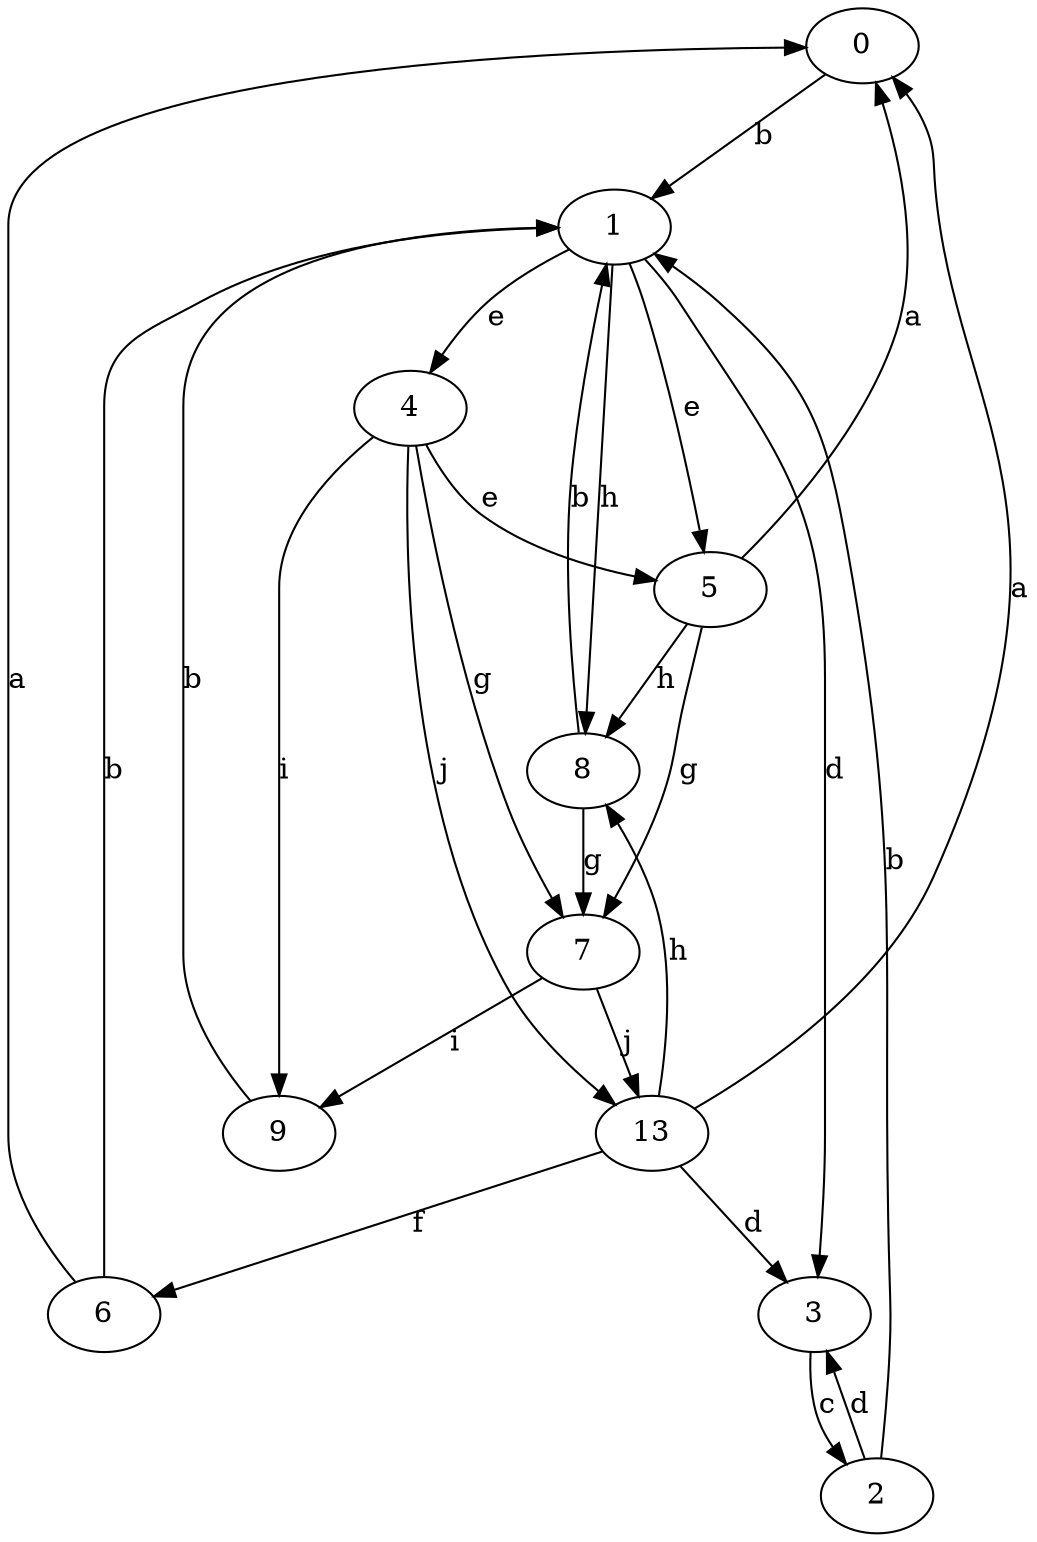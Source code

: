 strict digraph  {
0;
1;
2;
3;
4;
5;
6;
7;
8;
9;
13;
0 -> 1  [label=b];
1 -> 3  [label=d];
1 -> 4  [label=e];
1 -> 5  [label=e];
1 -> 8  [label=h];
2 -> 1  [label=b];
2 -> 3  [label=d];
3 -> 2  [label=c];
4 -> 5  [label=e];
4 -> 7  [label=g];
4 -> 9  [label=i];
4 -> 13  [label=j];
5 -> 0  [label=a];
5 -> 7  [label=g];
5 -> 8  [label=h];
6 -> 0  [label=a];
6 -> 1  [label=b];
7 -> 9  [label=i];
7 -> 13  [label=j];
8 -> 1  [label=b];
8 -> 7  [label=g];
9 -> 1  [label=b];
13 -> 0  [label=a];
13 -> 3  [label=d];
13 -> 6  [label=f];
13 -> 8  [label=h];
}

